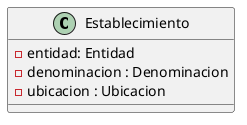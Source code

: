 @startuml
'https://plantuml.com/class-diagram

class Establecimiento{
    - entidad: Entidad
    - denominacion : Denominacion
    - ubicacion : Ubicacion
}

@enduml
